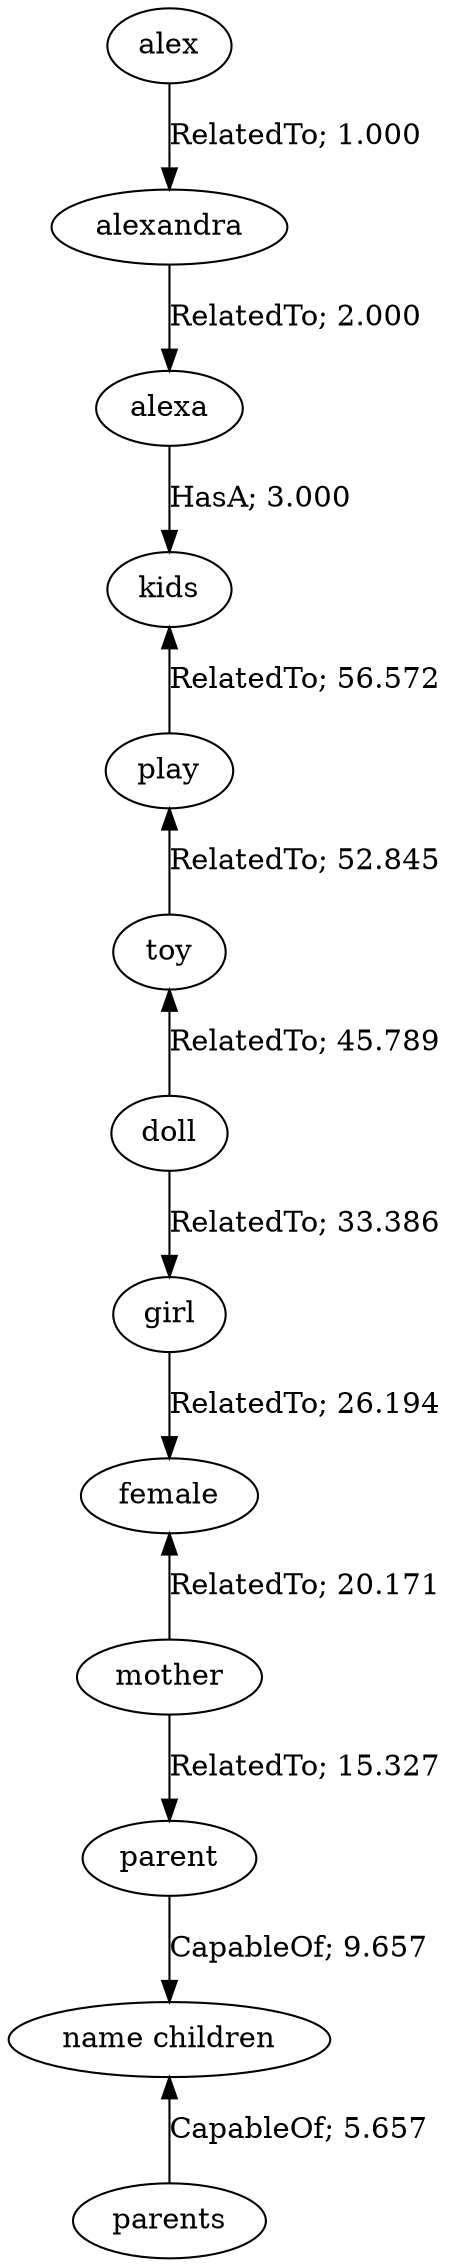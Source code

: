// The path the concepts from "alex" to "parents".Path Length: 12; Weight Sum: 271.59848467874923; Average Weight: 22.633207056562437
digraph "4_a---alex-parents---PLen12_WSum271.598_WAvg22.633" {
	0 [label=alex]
	1 [label=alexandra]
	2 [label=alexa]
	3 [label=kids]
	4 [label=play]
	5 [label=toy]
	6 [label=doll]
	7 [label=girl]
	8 [label=female]
	9 [label=mother]
	10 [label=parent]
	11 [label="name children"]
	12 [label=parents]
	0 -> 1 [label="RelatedTo; 1.000" dir=forward weight=1.000]
	1 -> 2 [label="RelatedTo; 2.000" dir=forward weight=2.000]
	2 -> 3 [label="HasA; 3.000" dir=forward weight=3.000]
	3 -> 4 [label="RelatedTo; 56.572" dir=back weight=56.572]
	4 -> 5 [label="RelatedTo; 52.845" dir=back weight=52.845]
	5 -> 6 [label="RelatedTo; 45.789" dir=back weight=45.789]
	6 -> 7 [label="RelatedTo; 33.386" dir=forward weight=33.386]
	7 -> 8 [label="RelatedTo; 26.194" dir=forward weight=26.194]
	8 -> 9 [label="RelatedTo; 20.171" dir=back weight=20.171]
	9 -> 10 [label="RelatedTo; 15.327" dir=forward weight=15.327]
	10 -> 11 [label="CapableOf; 9.657" dir=forward weight=9.657]
	11 -> 12 [label="CapableOf; 5.657" dir=back weight=5.657]
}
